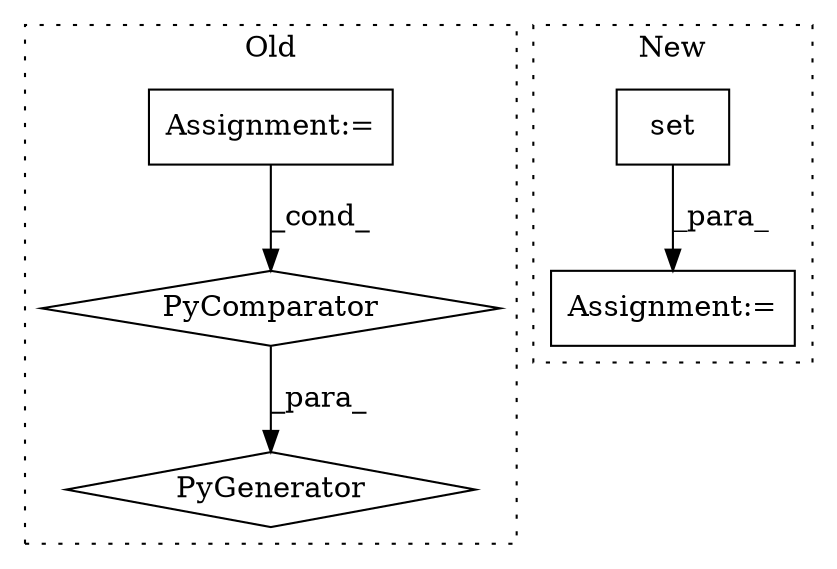 digraph G {
subgraph cluster0 {
1 [label="PyGenerator" a="107" s="4471" l="167" shape="diamond"];
3 [label="PyComparator" a="113" s="4597" l="35" shape="diamond"];
4 [label="Assignment:=" a="7" s="4597" l="35" shape="box"];
label = "Old";
style="dotted";
}
subgraph cluster1 {
2 [label="set" a="32" s="4431" l="5" shape="box"];
5 [label="Assignment:=" a="7" s="4430" l="1" shape="box"];
label = "New";
style="dotted";
}
2 -> 5 [label="_para_"];
3 -> 1 [label="_para_"];
4 -> 3 [label="_cond_"];
}